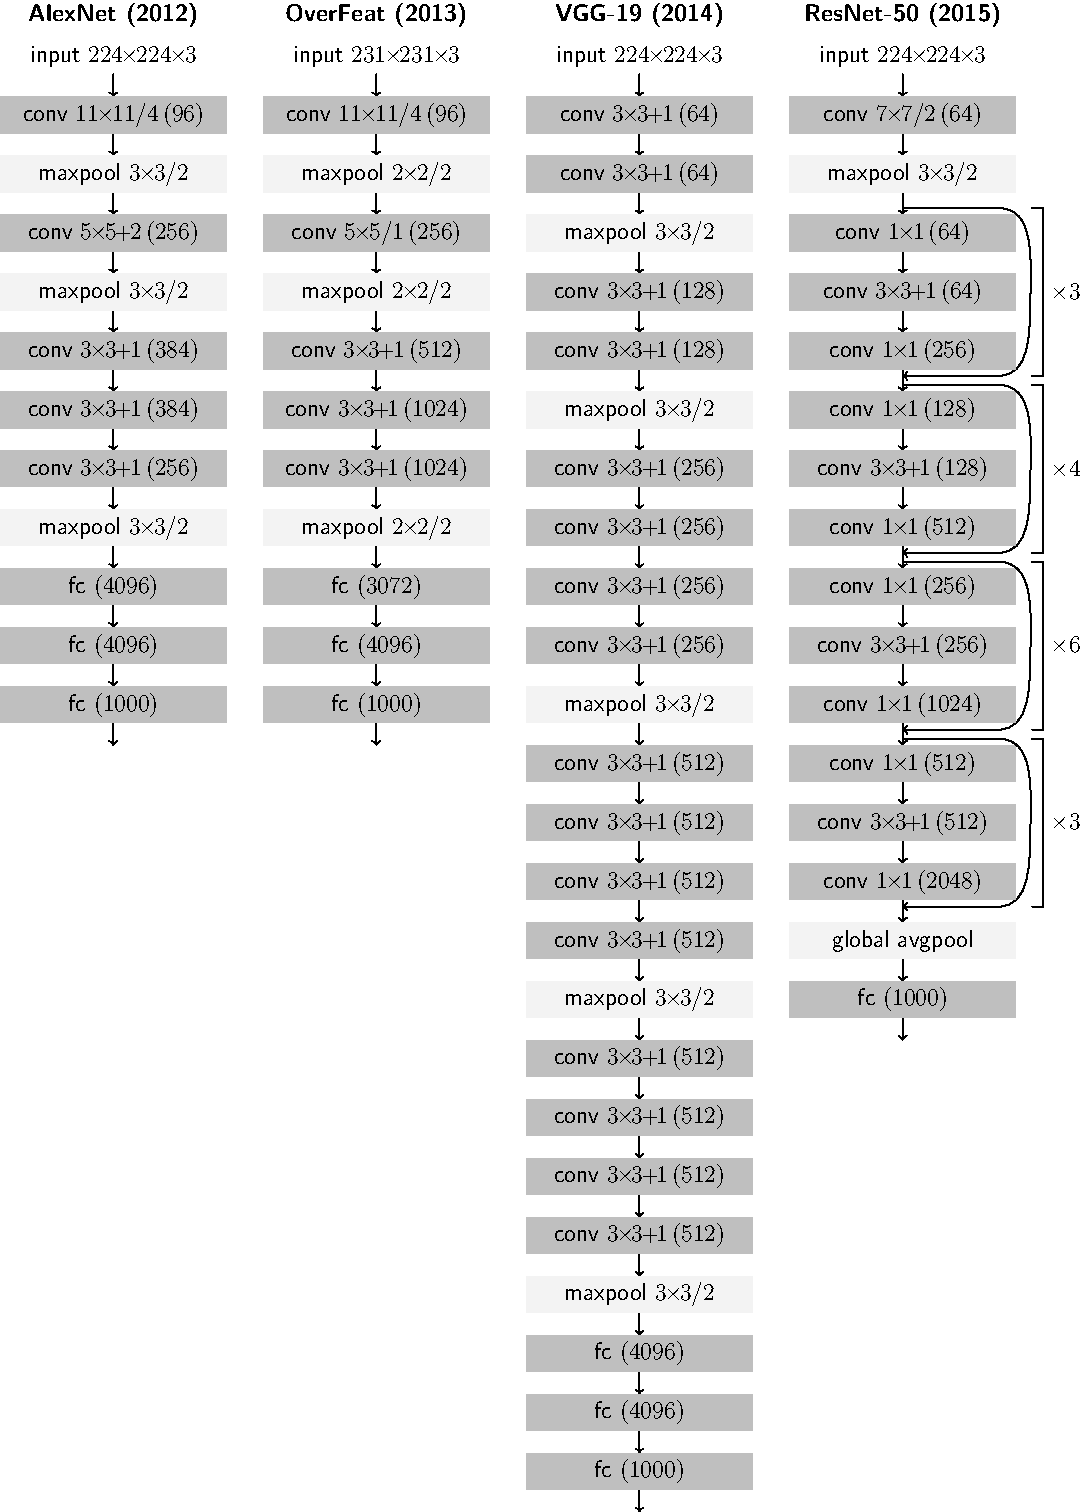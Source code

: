 unitsize(.8cm);
texpreamble("\renewcommand{\rmdefault}{\sfdefault}");
texpreamble("\newcommand{\x}{{\mkern-2mu\times\mkern-2mu}}");
texpreamble("\newcommand{\p}{{\mkern-2mu+\mkern-2mu}}");

real w = 5;
real h = .8;
real hgap = .5;
real wgap = .8;

real n = 0;

void layer(string lab="", int l, bool residual=false, int repeat=1) {

    // box start (BL) and end (TR)
    pair start = (n * (w + wgap), -l * (h + hgap));
    pair end = start + (w, h);

    // layer label
    // lab = "\textsc{" + lab + "}";
    // lab = replace(lab, "x", "\times");
    // lab = "$" + lab + "$";
    label(lab, (start + end) / 2);

    // output arrow
    pair arrowStart = start + (w/2, 0);
    pair arrowEnd = start + (w/2, -hgap);
    draw(arrowStart -- arrowEnd, arrow=Arrow(TeXHead));

    if (l > 0) {
        pen p = gray(0.95);
        if ( (find(lab, "conv") >= 0) || (find(lab, "fc") >= 0) )
            p = mediumgray;
        fill(box(start, end), p);
    }

    real central_x = w / 2;
    real gap_y = h + hgap;
    real gap_x = w + wgap;

    if (residual) {

        pair aStart = (central_x, -hgap / 2 - .1);
        pair aMid = aStart + (w/2 + 0.4*wgap, -hgap/2 - h/2) - (0, gap_y);
        pair aEnd = (central_x, -1.5*hgap - h + .1) - (0, 2*gap_y);

        path res = aStart{right}
                .. {E}(0.75 * (aMid.x - aStart.x) + aStart.x, aStart.y)
                .. aMid
                .. (0.75 * (aMid.x - aEnd.x) + aEnd.x, aEnd.y){W}
                .. {left}aEnd;

        draw(shift(start) * shift(0, gap_y) * res, arrow=Arrow(TeXHead));
    }

    if (repeat > 1) {
        pair b0 = (w + 0.45 * wgap, -hgap / 2 + .1) - (0, 2*gap_y);
        pair b1 = (w + 0.75 * wgap, -hgap / 2 + .1) - (0, 2*gap_y);
        pair b2 = (w + 0.75 * wgap, -1.5*hgap - h - .1) + (0, 2*gap_y);
        pair b3 = (w + 0.45 * wgap, -1.5*hgap - h - .1) + (0, 2*gap_y);
        path bracket = b0 -- b1 -- b2 -- b3;
        string lab = "$\times" + ((string) repeat) + "$";
        draw(shift(start) * shift(0, gap_y) * bracket, L=Label(lab, position=MidPoint, align=E));
    }
}

void net(string[] net, string name="", bool[] residual = new bool[]{}, int[] repeats = new int[]{}) {
    pair labelpos = (n * (w + wgap) + w / 2, hgap + h);
    name = "\textbf{" + name + "}";
    label(name, labelpos);
    for (int i = 0; i < net.length; ++i) {
        bool res = (residual.length > 0) ? residual[i] : false;
        int rep = (repeats.length > 0) ? repeats[i] : 1;
        layer(net[i], i, res, rep);
    }

    ++n;
}

string[] alexnet = new string[] {
    "input $224{\x}224{\x}3$",
    "conv $11{\x}11/4\,(96)$",
    "maxpool $3{\x}3/2$",
    "conv $5{\x}5{\p}2\,(256)$",
    "maxpool $3{\x}3/2$",
    "conv $3{\x}3{\p}1\,(384)$",
    "conv $3{\x}3{\p}1\,(384)$",
    "conv $3{\x}3{\p}1\,(256)$",
    "maxpool $3{\x}3/2$",
    "fc $(4096)$",
    "fc $(4096)$",
    "fc $(1000)$"
};

string[] overfeat = new string[] {
    "input $231{\x}231{\x}3$",
    "conv $11{\x}11/4\,(96)$",
    "maxpool $2{\x}2/2$",
    "conv $5{\x}5/1\,(256)$",
    "maxpool $2{\x}2/2$",
    "conv $3{\x}3{\p}1\,(512)$",
    "conv $3{\x}3{\p}1\,(1024)$",
    "conv $3{\x}3{\p}1\,(1024)$",
    "maxpool $2{\x}2/2$",
    "fc $(3072)$",
    "fc $(4096)$",
    "fc $(1000)$"
};

string[] vgg19 = new string[] {
    "input $224{\x}224{\x}3$",
    "conv $3{\x}3{\p}1\,(64)$",
    "conv $3{\x}3{\p}1\,(64)$",
    "maxpool $3{\x}3/2$",
    "conv $3{\x}3{\p}1\,(128)$",
    "conv $3{\x}3{\p}1\,(128)$",
    "maxpool $3{\x}3/2$",
    "conv $3{\x}3{\p}1\,(256)$",
    "conv $3{\x}3{\p}1\,(256)$",
    "conv $3{\x}3{\p}1\,(256)$",
    "conv $3{\x}3{\p}1\,(256)$",
    "maxpool $3{\x}3/2$",
    "conv $3{\x}3{\p}1\,(512)$",
    "conv $3{\x}3{\p}1\,(512)$",
    "conv $3{\x}3{\p}1\,(512)$",
    "conv $3{\x}3{\p}1\,(512)$",
    "maxpool $3{\x}3/2$",
    "conv $3{\x}3{\p}1\,(512)$",
    "conv $3{\x}3{\p}1\,(512)$",
    "conv $3{\x}3{\p}1\,(512)$",
    "conv $3{\x}3{\p}1\,(512)$",
    "maxpool $3{\x}3/2$",
    "fc $(4096)$",
    "fc $(4096)$",
    "fc $(1000)$"
};

string[] resnet34 = new string[] {
    "input $224{\x}224{\x}3$",
    "conv $7{\x}7/2\,(64)$",
    "maxpool $3{\x}3/2$",
    "conv $3{\x}3{\p}1\,(64)$", // x6
    "conv $3{\x}3{\p}1/2\,(128)$",
    "conv $3{\x}3{\p}1\,(128)$", // x7
    "conv $3{\x}3{\p}1/2\,(256)$",
    "conv $3{\x}3{\p}1\,(256)$", // x11
    "conv $3{\x}3{\p}1/2\,(512)$",
    "conv $3{\x}3{\p}1\,(512)$", // x5
    "global avgpool",
    "fc $(1000)$"
};

string[] resnet50 = new string[] {
    "input $224{\x}224{\x}3$",
    "conv $7{\x}7/2\,(64)$",
    "maxpool $3{\x}3/2$",
    "conv $1{\x}1\,(64)$",       //
    "conv $3{\x}3{\p}1\,(64)$",  // x3
    "conv $1{\x}1\,(256)$",      //

    "conv $1{\x}1\,(128)$",      //
    "conv $3{\x}3{\p}1\,(128)$", // x4
    "conv $1{\x}1\,(512)$",      //

    "conv $1{\x}1\,(256)$",      //
    "conv $3{\x}3{\p}1\,(256)$", // x6
    "conv $1{\x}1\,(1024)$",     //

    "conv $1{\x}1\,(512)$",      //
    "conv $3{\x}3{\p}1\,(512)$", // x3
    "conv $1{\x}1\,(2048)$",     //

    "global avgpool",
    "fc $(1000)$"
};

bool[] residual = array(resnet50.length, false);
int[] res = new int[] {3, 6, 9, 12};
for (int i: res) { residual[i] = true; }

int[] repeats = array(resnet50.length, 1);
repeats[4] = 3;
repeats[7] = 4;
repeats[10] = 6;
repeats[13] = 3;

net(alexnet, "AlexNet (2012)");
net(overfeat, "OverFeat (2013)");
net(vgg19, "VGG-19 (2014)");
// net(resnet34, "ResNet-34 ()", residual=residual);
net(resnet50, "ResNet-50 (2015)", residual=residual, repeats=repeats);